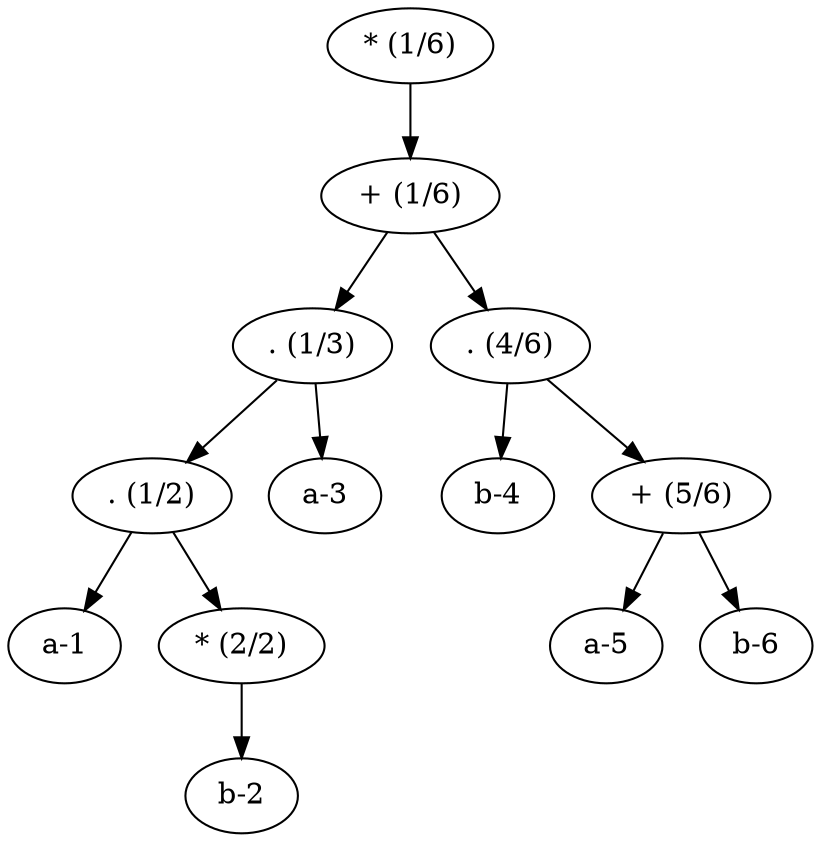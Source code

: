 digraph G{
	node1 [label = "* (1/6)"];
	node1 -> node2;
	node2 [label = "+ (1/6)"];
	node2 -> node3;
	node3 [label = ". (1/3)"];
	node3 -> node4;
	node4 [label = ". (1/2)"];
	node4 -> node5;
	node5 [label = "a-1"];
	node4 -> node7;
	node7 [label = "* (2/2)"];
	node7 -> node8;
	node8 [label = "b-2"];
	node3 -> node10;
	node10 [label = "a-3"];
	node2 -> node12;
	node12 [label = ". (4/6)"];
	node12 -> node13;
	node13 [label = "b-4"];
	node12 -> node15;
	node15 [label = "+ (5/6)"];
	node15 -> node16;
	node16 [label = "a-5"];
	node15 -> node18;
	node18 [label = "b-6"];
}
